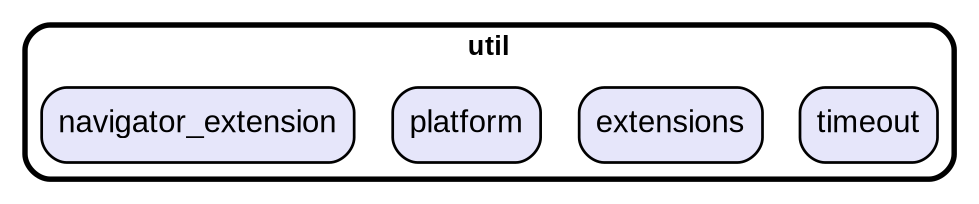 digraph "" {
  graph [style=rounded fontname="Arial Black" fontsize=13 penwidth=2.6];
  node [shape=rect style="filled,rounded" fontname=Arial fontsize=15 fillcolor=Lavender penwidth=1.3];
  edge [penwidth=1.3];
  "/timeout.dart" [label="timeout"];
  "/extensions.dart" [label="extensions"];
  "/platform.dart" [label="platform"];
  "/navigator_extension.dart" [label="navigator_extension"];
  subgraph "cluster~" {
    label="util";
    "/timeout.dart";
    "/extensions.dart";
    "/platform.dart";
    "/navigator_extension.dart";
  }
}

